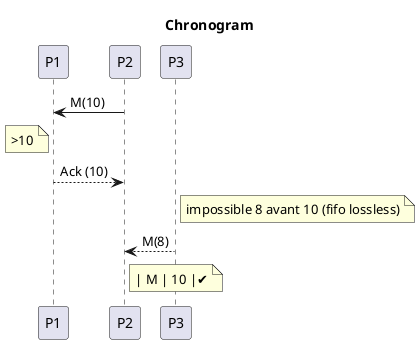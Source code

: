 @startuml msg
title Chronogram

participant P1
participant P2
participant P3

' --- M1 ---

P2 -> P1 : M(10)
note left of P1: >10

P1 --> P2 : Ack (10)


    
' --- M2 ---
note right of P3: impossible 8 avant 10 (fifo lossless)
P3 ---> P2 : M(8)
note right of P2: | M | 10 |✔️



@enduml
